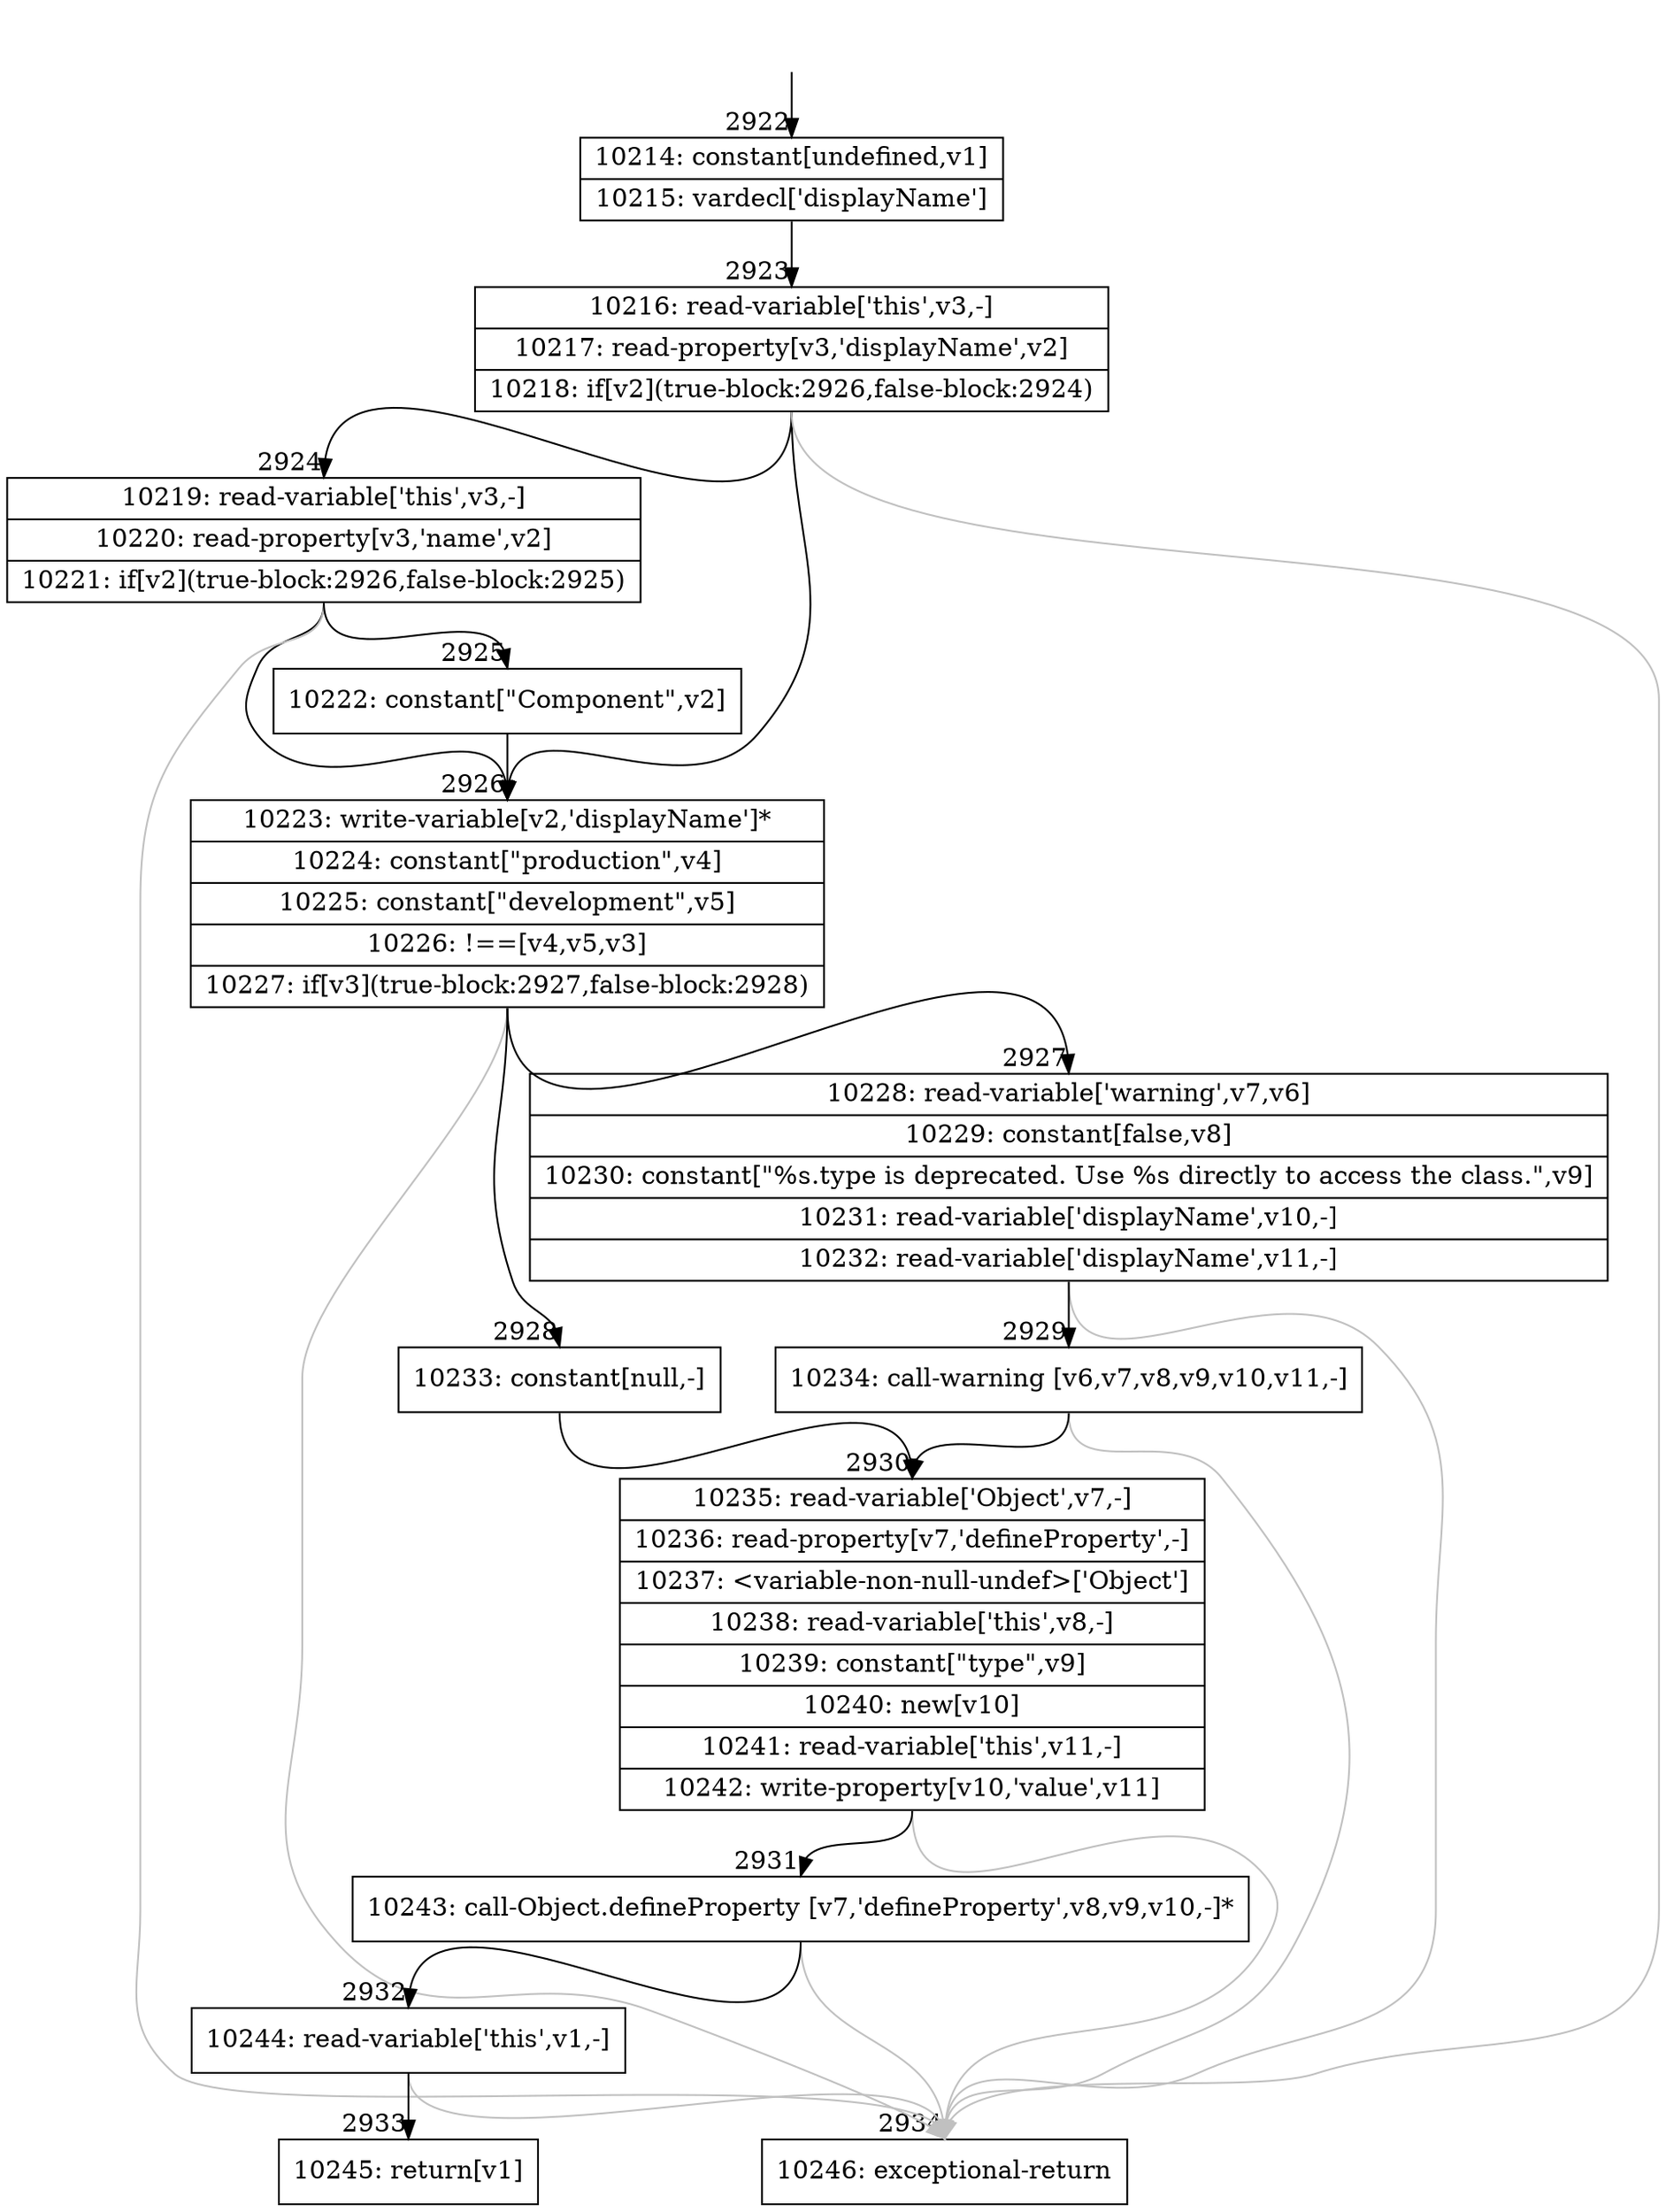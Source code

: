 digraph {
rankdir="TD"
BB_entry212[shape=none,label=""];
BB_entry212 -> BB2922 [tailport=s, headport=n, headlabel="    2922"]
BB2922 [shape=record label="{10214: constant[undefined,v1]|10215: vardecl['displayName']}" ] 
BB2922 -> BB2923 [tailport=s, headport=n, headlabel="      2923"]
BB2923 [shape=record label="{10216: read-variable['this',v3,-]|10217: read-property[v3,'displayName',v2]|10218: if[v2](true-block:2926,false-block:2924)}" ] 
BB2923 -> BB2926 [tailport=s, headport=n, headlabel="      2926"]
BB2923 -> BB2924 [tailport=s, headport=n, headlabel="      2924"]
BB2923 -> BB2934 [tailport=s, headport=n, color=gray, headlabel="      2934"]
BB2924 [shape=record label="{10219: read-variable['this',v3,-]|10220: read-property[v3,'name',v2]|10221: if[v2](true-block:2926,false-block:2925)}" ] 
BB2924 -> BB2926 [tailport=s, headport=n]
BB2924 -> BB2925 [tailport=s, headport=n, headlabel="      2925"]
BB2924 -> BB2934 [tailport=s, headport=n, color=gray]
BB2925 [shape=record label="{10222: constant[\"Component\",v2]}" ] 
BB2925 -> BB2926 [tailport=s, headport=n]
BB2926 [shape=record label="{10223: write-variable[v2,'displayName']*|10224: constant[\"production\",v4]|10225: constant[\"development\",v5]|10226: !==[v4,v5,v3]|10227: if[v3](true-block:2927,false-block:2928)}" ] 
BB2926 -> BB2927 [tailport=s, headport=n, headlabel="      2927"]
BB2926 -> BB2928 [tailport=s, headport=n, headlabel="      2928"]
BB2926 -> BB2934 [tailport=s, headport=n, color=gray]
BB2927 [shape=record label="{10228: read-variable['warning',v7,v6]|10229: constant[false,v8]|10230: constant[\"%s.type is deprecated. Use %s directly to access the class.\",v9]|10231: read-variable['displayName',v10,-]|10232: read-variable['displayName',v11,-]}" ] 
BB2927 -> BB2929 [tailport=s, headport=n, headlabel="      2929"]
BB2927 -> BB2934 [tailport=s, headport=n, color=gray]
BB2928 [shape=record label="{10233: constant[null,-]}" ] 
BB2928 -> BB2930 [tailport=s, headport=n, headlabel="      2930"]
BB2929 [shape=record label="{10234: call-warning [v6,v7,v8,v9,v10,v11,-]}" ] 
BB2929 -> BB2930 [tailport=s, headport=n]
BB2929 -> BB2934 [tailport=s, headport=n, color=gray]
BB2930 [shape=record label="{10235: read-variable['Object',v7,-]|10236: read-property[v7,'defineProperty',-]|10237: \<variable-non-null-undef\>['Object']|10238: read-variable['this',v8,-]|10239: constant[\"type\",v9]|10240: new[v10]|10241: read-variable['this',v11,-]|10242: write-property[v10,'value',v11]}" ] 
BB2930 -> BB2931 [tailport=s, headport=n, headlabel="      2931"]
BB2930 -> BB2934 [tailport=s, headport=n, color=gray]
BB2931 [shape=record label="{10243: call-Object.defineProperty [v7,'defineProperty',v8,v9,v10,-]*}" ] 
BB2931 -> BB2932 [tailport=s, headport=n, headlabel="      2932"]
BB2931 -> BB2934 [tailport=s, headport=n, color=gray]
BB2932 [shape=record label="{10244: read-variable['this',v1,-]}" ] 
BB2932 -> BB2933 [tailport=s, headport=n, headlabel="      2933"]
BB2932 -> BB2934 [tailport=s, headport=n, color=gray]
BB2933 [shape=record label="{10245: return[v1]}" ] 
BB2934 [shape=record label="{10246: exceptional-return}" ] 
//#$~ 5708
}
